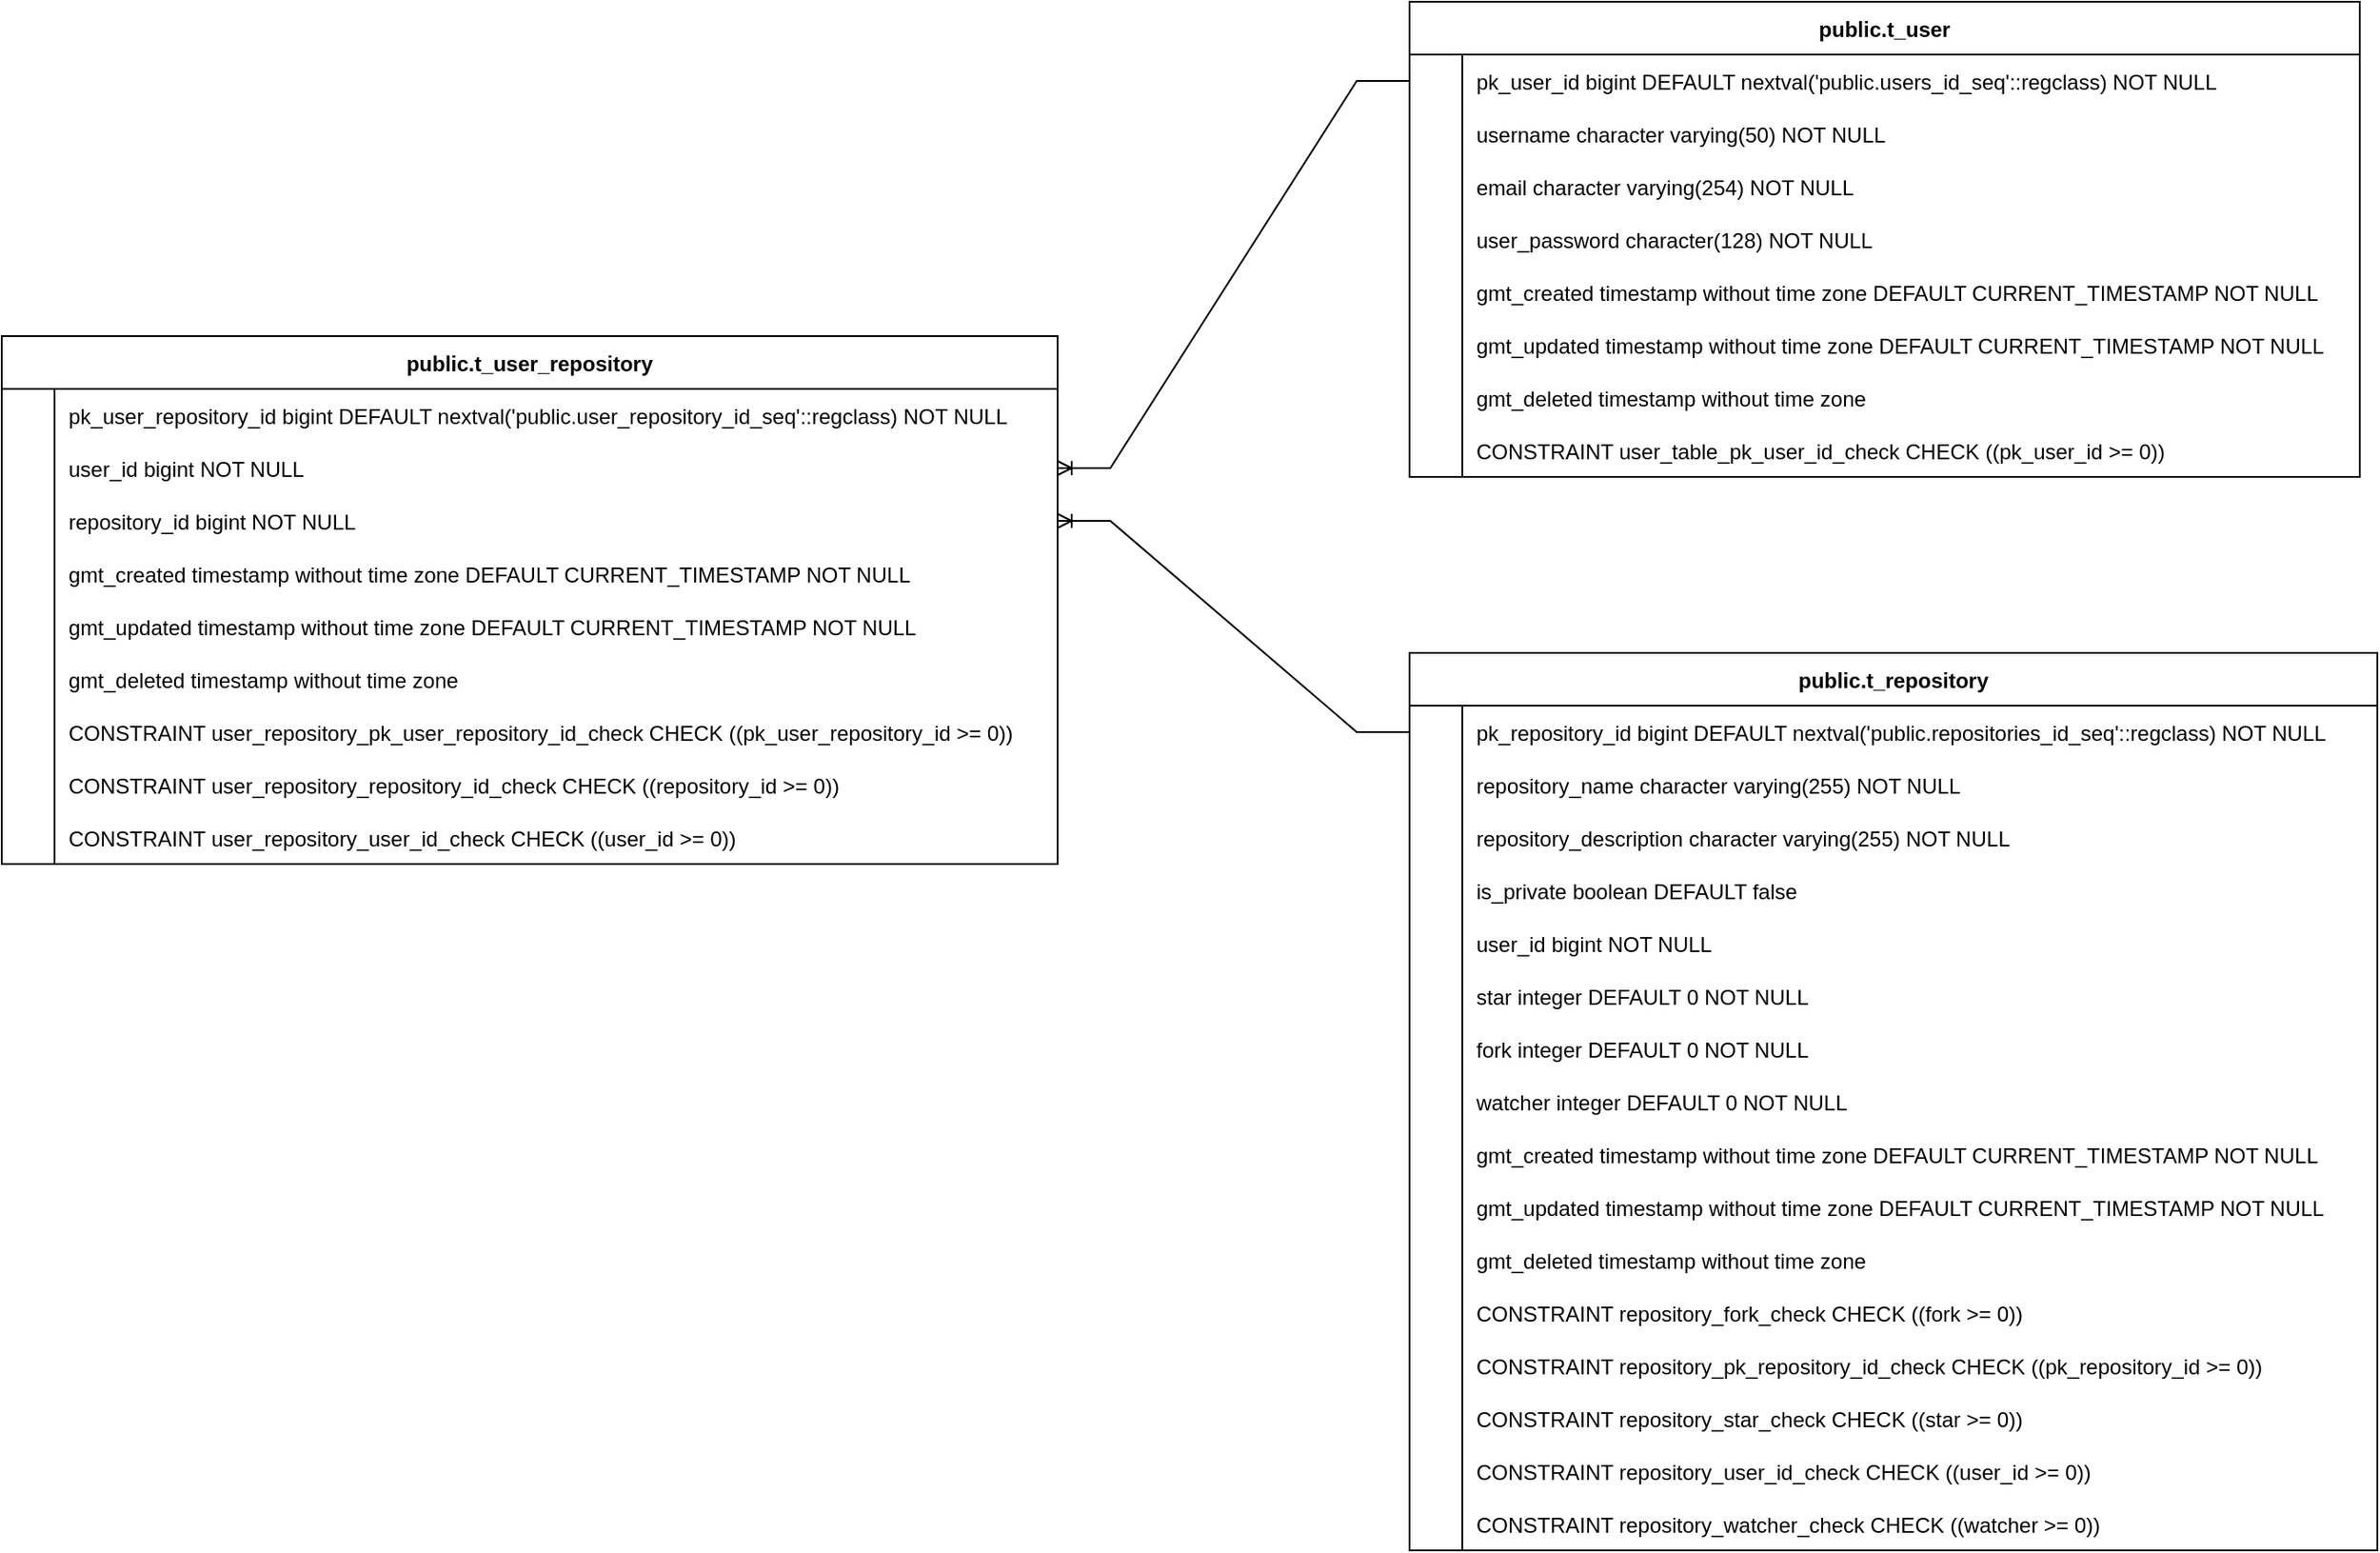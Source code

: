 <mxfile version="24.7.6">
  <diagram id="R2lEEEUBdFMjLlhIrx00" name="Page-1">
    <mxGraphModel dx="3248" dy="942" grid="1" gridSize="10" guides="1" tooltips="1" connect="1" arrows="1" fold="1" page="1" pageScale="1" pageWidth="850" pageHeight="1100" math="0" shadow="0" extFonts="Permanent Marker^https://fonts.googleapis.com/css?family=Permanent+Marker">
      <root>
        <mxCell id="0" />
        <mxCell id="1" parent="0" />
        <mxCell id="0PpF6UTP1K3TljsQhA2--99" value="" style="edgeStyle=entityRelationEdgeStyle;fontSize=12;html=1;endArrow=ERoneToMany;rounded=0;entryX=1;entryY=0.5;entryDx=0;entryDy=0;" parent="1" source="6WugjG2xhQJgWSEuV__S-155" target="6WugjG2xhQJgWSEuV__S-183" edge="1">
          <mxGeometry width="100" height="100" relative="1" as="geometry">
            <mxPoint x="-20" y="70" as="sourcePoint" />
            <mxPoint x="-910" y="205" as="targetPoint" />
            <Array as="points">
              <mxPoint x="-1030" y="915" />
              <mxPoint x="-1330" y="1075" />
              <mxPoint x="-1050" y="915" />
            </Array>
          </mxGeometry>
        </mxCell>
        <mxCell id="0PpF6UTP1K3TljsQhA2--100" value="" style="edgeStyle=entityRelationEdgeStyle;fontSize=12;html=1;endArrow=ERoneToMany;rounded=0;exitX=0;exitY=0.5;exitDx=0;exitDy=0;" parent="1" source="6WugjG2xhQJgWSEuV__S-106" target="6WugjG2xhQJgWSEuV__S-186" edge="1">
          <mxGeometry width="100" height="100" relative="1" as="geometry">
            <mxPoint x="-280" y="755" as="sourcePoint" />
            <mxPoint x="-620" y="490" as="targetPoint" />
            <Array as="points">
              <mxPoint x="-868.48" y="1923.13" />
              <mxPoint x="-1168.48" y="2083.13" />
              <mxPoint x="-888.48" y="1923.13" />
            </Array>
          </mxGeometry>
        </mxCell>
        <mxCell id="6WugjG2xhQJgWSEuV__S-105" value="public.t_repository" style="shape=table;startSize=30;container=1;collapsible=1;childLayout=tableLayout;fixedRows=1;rowLines=0;fontStyle=1;align=center;resizeLast=1;" parent="1" vertex="1">
          <mxGeometry x="-480" y="430" width="550" height="510" as="geometry" />
        </mxCell>
        <mxCell id="6WugjG2xhQJgWSEuV__S-106" value="" style="shape=tableRow;horizontal=0;startSize=0;swimlaneHead=0;swimlaneBody=0;fillColor=none;collapsible=0;dropTarget=0;points=[[0,0.5],[1,0.5]];portConstraint=eastwest;strokeColor=inherit;top=0;left=0;right=0;bottom=0;" parent="6WugjG2xhQJgWSEuV__S-105" vertex="1">
          <mxGeometry y="30" width="550" height="30" as="geometry" />
        </mxCell>
        <mxCell id="6WugjG2xhQJgWSEuV__S-107" value="" style="shape=partialRectangle;overflow=hidden;connectable=0;fillColor=none;strokeColor=inherit;top=0;left=0;bottom=0;right=0;" parent="6WugjG2xhQJgWSEuV__S-106" vertex="1">
          <mxGeometry width="30" height="30" as="geometry">
            <mxRectangle width="30" height="30" as="alternateBounds" />
          </mxGeometry>
        </mxCell>
        <mxCell id="6WugjG2xhQJgWSEuV__S-108" value="pk_repository_id bigint DEFAULT nextval(&#39;public.repositories_id_seq&#39;::regclass) NOT NULL" style="shape=partialRectangle;overflow=hidden;connectable=0;fillColor=none;align=left;strokeColor=inherit;top=0;left=0;bottom=0;right=0;spacingLeft=6;" parent="6WugjG2xhQJgWSEuV__S-106" vertex="1">
          <mxGeometry x="30" width="520" height="30" as="geometry">
            <mxRectangle width="520" height="30" as="alternateBounds" />
          </mxGeometry>
        </mxCell>
        <mxCell id="6WugjG2xhQJgWSEuV__S-109" value="" style="shape=tableRow;horizontal=0;startSize=0;swimlaneHead=0;swimlaneBody=0;fillColor=none;collapsible=0;dropTarget=0;points=[[0,0.5],[1,0.5]];portConstraint=eastwest;strokeColor=inherit;top=0;left=0;right=0;bottom=0;" parent="6WugjG2xhQJgWSEuV__S-105" vertex="1">
          <mxGeometry y="60" width="550" height="30" as="geometry" />
        </mxCell>
        <mxCell id="6WugjG2xhQJgWSEuV__S-110" value="" style="shape=partialRectangle;overflow=hidden;connectable=0;fillColor=none;strokeColor=inherit;top=0;left=0;bottom=0;right=0;" parent="6WugjG2xhQJgWSEuV__S-109" vertex="1">
          <mxGeometry width="30" height="30" as="geometry">
            <mxRectangle width="30" height="30" as="alternateBounds" />
          </mxGeometry>
        </mxCell>
        <mxCell id="6WugjG2xhQJgWSEuV__S-111" value="repository_name character varying(255) NOT NULL" style="shape=partialRectangle;overflow=hidden;connectable=0;fillColor=none;align=left;strokeColor=inherit;top=0;left=0;bottom=0;right=0;spacingLeft=6;" parent="6WugjG2xhQJgWSEuV__S-109" vertex="1">
          <mxGeometry x="30" width="520" height="30" as="geometry">
            <mxRectangle width="520" height="30" as="alternateBounds" />
          </mxGeometry>
        </mxCell>
        <mxCell id="6WugjG2xhQJgWSEuV__S-112" value="" style="shape=tableRow;horizontal=0;startSize=0;swimlaneHead=0;swimlaneBody=0;fillColor=none;collapsible=0;dropTarget=0;points=[[0,0.5],[1,0.5]];portConstraint=eastwest;strokeColor=inherit;top=0;left=0;right=0;bottom=0;" parent="6WugjG2xhQJgWSEuV__S-105" vertex="1">
          <mxGeometry y="90" width="550" height="30" as="geometry" />
        </mxCell>
        <mxCell id="6WugjG2xhQJgWSEuV__S-113" value="" style="shape=partialRectangle;overflow=hidden;connectable=0;fillColor=none;strokeColor=inherit;top=0;left=0;bottom=0;right=0;" parent="6WugjG2xhQJgWSEuV__S-112" vertex="1">
          <mxGeometry width="30" height="30" as="geometry">
            <mxRectangle width="30" height="30" as="alternateBounds" />
          </mxGeometry>
        </mxCell>
        <mxCell id="6WugjG2xhQJgWSEuV__S-114" value="repository_description character varying(255) NOT NULL" style="shape=partialRectangle;overflow=hidden;connectable=0;fillColor=none;align=left;strokeColor=inherit;top=0;left=0;bottom=0;right=0;spacingLeft=6;" parent="6WugjG2xhQJgWSEuV__S-112" vertex="1">
          <mxGeometry x="30" width="520" height="30" as="geometry">
            <mxRectangle width="520" height="30" as="alternateBounds" />
          </mxGeometry>
        </mxCell>
        <mxCell id="6WugjG2xhQJgWSEuV__S-115" value="" style="shape=tableRow;horizontal=0;startSize=0;swimlaneHead=0;swimlaneBody=0;fillColor=none;collapsible=0;dropTarget=0;points=[[0,0.5],[1,0.5]];portConstraint=eastwest;strokeColor=inherit;top=0;left=0;right=0;bottom=0;" parent="6WugjG2xhQJgWSEuV__S-105" vertex="1">
          <mxGeometry y="120" width="550" height="30" as="geometry" />
        </mxCell>
        <mxCell id="6WugjG2xhQJgWSEuV__S-116" value="" style="shape=partialRectangle;overflow=hidden;connectable=0;fillColor=none;strokeColor=inherit;top=0;left=0;bottom=0;right=0;" parent="6WugjG2xhQJgWSEuV__S-115" vertex="1">
          <mxGeometry width="30" height="30" as="geometry">
            <mxRectangle width="30" height="30" as="alternateBounds" />
          </mxGeometry>
        </mxCell>
        <mxCell id="6WugjG2xhQJgWSEuV__S-117" value="is_private boolean DEFAULT false" style="shape=partialRectangle;overflow=hidden;connectable=0;fillColor=none;align=left;strokeColor=inherit;top=0;left=0;bottom=0;right=0;spacingLeft=6;" parent="6WugjG2xhQJgWSEuV__S-115" vertex="1">
          <mxGeometry x="30" width="520" height="30" as="geometry">
            <mxRectangle width="520" height="30" as="alternateBounds" />
          </mxGeometry>
        </mxCell>
        <mxCell id="6WugjG2xhQJgWSEuV__S-118" value="" style="shape=tableRow;horizontal=0;startSize=0;swimlaneHead=0;swimlaneBody=0;fillColor=none;collapsible=0;dropTarget=0;points=[[0,0.5],[1,0.5]];portConstraint=eastwest;strokeColor=inherit;top=0;left=0;right=0;bottom=0;" parent="6WugjG2xhQJgWSEuV__S-105" vertex="1">
          <mxGeometry y="150" width="550" height="30" as="geometry" />
        </mxCell>
        <mxCell id="6WugjG2xhQJgWSEuV__S-119" value="" style="shape=partialRectangle;overflow=hidden;connectable=0;fillColor=none;strokeColor=inherit;top=0;left=0;bottom=0;right=0;" parent="6WugjG2xhQJgWSEuV__S-118" vertex="1">
          <mxGeometry width="30" height="30" as="geometry">
            <mxRectangle width="30" height="30" as="alternateBounds" />
          </mxGeometry>
        </mxCell>
        <mxCell id="6WugjG2xhQJgWSEuV__S-120" value="user_id bigint NOT NULL" style="shape=partialRectangle;overflow=hidden;connectable=0;fillColor=none;align=left;strokeColor=inherit;top=0;left=0;bottom=0;right=0;spacingLeft=6;" parent="6WugjG2xhQJgWSEuV__S-118" vertex="1">
          <mxGeometry x="30" width="520" height="30" as="geometry">
            <mxRectangle width="520" height="30" as="alternateBounds" />
          </mxGeometry>
        </mxCell>
        <mxCell id="6WugjG2xhQJgWSEuV__S-121" value="" style="shape=tableRow;horizontal=0;startSize=0;swimlaneHead=0;swimlaneBody=0;fillColor=none;collapsible=0;dropTarget=0;points=[[0,0.5],[1,0.5]];portConstraint=eastwest;strokeColor=inherit;top=0;left=0;right=0;bottom=0;" parent="6WugjG2xhQJgWSEuV__S-105" vertex="1">
          <mxGeometry y="180" width="550" height="30" as="geometry" />
        </mxCell>
        <mxCell id="6WugjG2xhQJgWSEuV__S-122" value="" style="shape=partialRectangle;overflow=hidden;connectable=0;fillColor=none;strokeColor=inherit;top=0;left=0;bottom=0;right=0;" parent="6WugjG2xhQJgWSEuV__S-121" vertex="1">
          <mxGeometry width="30" height="30" as="geometry">
            <mxRectangle width="30" height="30" as="alternateBounds" />
          </mxGeometry>
        </mxCell>
        <mxCell id="6WugjG2xhQJgWSEuV__S-123" value="star integer DEFAULT 0 NOT NULL" style="shape=partialRectangle;overflow=hidden;connectable=0;fillColor=none;align=left;strokeColor=inherit;top=0;left=0;bottom=0;right=0;spacingLeft=6;" parent="6WugjG2xhQJgWSEuV__S-121" vertex="1">
          <mxGeometry x="30" width="520" height="30" as="geometry">
            <mxRectangle width="520" height="30" as="alternateBounds" />
          </mxGeometry>
        </mxCell>
        <mxCell id="6WugjG2xhQJgWSEuV__S-124" value="" style="shape=tableRow;horizontal=0;startSize=0;swimlaneHead=0;swimlaneBody=0;fillColor=none;collapsible=0;dropTarget=0;points=[[0,0.5],[1,0.5]];portConstraint=eastwest;strokeColor=inherit;top=0;left=0;right=0;bottom=0;" parent="6WugjG2xhQJgWSEuV__S-105" vertex="1">
          <mxGeometry y="210" width="550" height="30" as="geometry" />
        </mxCell>
        <mxCell id="6WugjG2xhQJgWSEuV__S-125" value="" style="shape=partialRectangle;overflow=hidden;connectable=0;fillColor=none;strokeColor=inherit;top=0;left=0;bottom=0;right=0;" parent="6WugjG2xhQJgWSEuV__S-124" vertex="1">
          <mxGeometry width="30" height="30" as="geometry">
            <mxRectangle width="30" height="30" as="alternateBounds" />
          </mxGeometry>
        </mxCell>
        <mxCell id="6WugjG2xhQJgWSEuV__S-126" value="fork integer DEFAULT 0 NOT NULL" style="shape=partialRectangle;overflow=hidden;connectable=0;fillColor=none;align=left;strokeColor=inherit;top=0;left=0;bottom=0;right=0;spacingLeft=6;" parent="6WugjG2xhQJgWSEuV__S-124" vertex="1">
          <mxGeometry x="30" width="520" height="30" as="geometry">
            <mxRectangle width="520" height="30" as="alternateBounds" />
          </mxGeometry>
        </mxCell>
        <mxCell id="6WugjG2xhQJgWSEuV__S-127" value="" style="shape=tableRow;horizontal=0;startSize=0;swimlaneHead=0;swimlaneBody=0;fillColor=none;collapsible=0;dropTarget=0;points=[[0,0.5],[1,0.5]];portConstraint=eastwest;strokeColor=inherit;top=0;left=0;right=0;bottom=0;" parent="6WugjG2xhQJgWSEuV__S-105" vertex="1">
          <mxGeometry y="240" width="550" height="30" as="geometry" />
        </mxCell>
        <mxCell id="6WugjG2xhQJgWSEuV__S-128" value="" style="shape=partialRectangle;overflow=hidden;connectable=0;fillColor=none;strokeColor=inherit;top=0;left=0;bottom=0;right=0;" parent="6WugjG2xhQJgWSEuV__S-127" vertex="1">
          <mxGeometry width="30" height="30" as="geometry">
            <mxRectangle width="30" height="30" as="alternateBounds" />
          </mxGeometry>
        </mxCell>
        <mxCell id="6WugjG2xhQJgWSEuV__S-129" value="watcher integer DEFAULT 0 NOT NULL" style="shape=partialRectangle;overflow=hidden;connectable=0;fillColor=none;align=left;strokeColor=inherit;top=0;left=0;bottom=0;right=0;spacingLeft=6;" parent="6WugjG2xhQJgWSEuV__S-127" vertex="1">
          <mxGeometry x="30" width="520" height="30" as="geometry">
            <mxRectangle width="520" height="30" as="alternateBounds" />
          </mxGeometry>
        </mxCell>
        <mxCell id="6WugjG2xhQJgWSEuV__S-130" value="" style="shape=tableRow;horizontal=0;startSize=0;swimlaneHead=0;swimlaneBody=0;fillColor=none;collapsible=0;dropTarget=0;points=[[0,0.5],[1,0.5]];portConstraint=eastwest;strokeColor=inherit;top=0;left=0;right=0;bottom=0;" parent="6WugjG2xhQJgWSEuV__S-105" vertex="1">
          <mxGeometry y="270" width="550" height="30" as="geometry" />
        </mxCell>
        <mxCell id="6WugjG2xhQJgWSEuV__S-131" value="" style="shape=partialRectangle;overflow=hidden;connectable=0;fillColor=none;strokeColor=inherit;top=0;left=0;bottom=0;right=0;" parent="6WugjG2xhQJgWSEuV__S-130" vertex="1">
          <mxGeometry width="30" height="30" as="geometry">
            <mxRectangle width="30" height="30" as="alternateBounds" />
          </mxGeometry>
        </mxCell>
        <mxCell id="6WugjG2xhQJgWSEuV__S-132" value="gmt_created timestamp without time zone DEFAULT CURRENT_TIMESTAMP NOT NULL" style="shape=partialRectangle;overflow=hidden;connectable=0;fillColor=none;align=left;strokeColor=inherit;top=0;left=0;bottom=0;right=0;spacingLeft=6;" parent="6WugjG2xhQJgWSEuV__S-130" vertex="1">
          <mxGeometry x="30" width="520" height="30" as="geometry">
            <mxRectangle width="520" height="30" as="alternateBounds" />
          </mxGeometry>
        </mxCell>
        <mxCell id="6WugjG2xhQJgWSEuV__S-133" value="" style="shape=tableRow;horizontal=0;startSize=0;swimlaneHead=0;swimlaneBody=0;fillColor=none;collapsible=0;dropTarget=0;points=[[0,0.5],[1,0.5]];portConstraint=eastwest;strokeColor=inherit;top=0;left=0;right=0;bottom=0;" parent="6WugjG2xhQJgWSEuV__S-105" vertex="1">
          <mxGeometry y="300" width="550" height="30" as="geometry" />
        </mxCell>
        <mxCell id="6WugjG2xhQJgWSEuV__S-134" value="" style="shape=partialRectangle;overflow=hidden;connectable=0;fillColor=none;strokeColor=inherit;top=0;left=0;bottom=0;right=0;" parent="6WugjG2xhQJgWSEuV__S-133" vertex="1">
          <mxGeometry width="30" height="30" as="geometry">
            <mxRectangle width="30" height="30" as="alternateBounds" />
          </mxGeometry>
        </mxCell>
        <mxCell id="6WugjG2xhQJgWSEuV__S-135" value="gmt_updated timestamp without time zone DEFAULT CURRENT_TIMESTAMP NOT NULL" style="shape=partialRectangle;overflow=hidden;connectable=0;fillColor=none;align=left;strokeColor=inherit;top=0;left=0;bottom=0;right=0;spacingLeft=6;" parent="6WugjG2xhQJgWSEuV__S-133" vertex="1">
          <mxGeometry x="30" width="520" height="30" as="geometry">
            <mxRectangle width="520" height="30" as="alternateBounds" />
          </mxGeometry>
        </mxCell>
        <mxCell id="6WugjG2xhQJgWSEuV__S-136" value="" style="shape=tableRow;horizontal=0;startSize=0;swimlaneHead=0;swimlaneBody=0;fillColor=none;collapsible=0;dropTarget=0;points=[[0,0.5],[1,0.5]];portConstraint=eastwest;strokeColor=inherit;top=0;left=0;right=0;bottom=0;" parent="6WugjG2xhQJgWSEuV__S-105" vertex="1">
          <mxGeometry y="330" width="550" height="30" as="geometry" />
        </mxCell>
        <mxCell id="6WugjG2xhQJgWSEuV__S-137" value="" style="shape=partialRectangle;overflow=hidden;connectable=0;fillColor=none;strokeColor=inherit;top=0;left=0;bottom=0;right=0;" parent="6WugjG2xhQJgWSEuV__S-136" vertex="1">
          <mxGeometry width="30" height="30" as="geometry">
            <mxRectangle width="30" height="30" as="alternateBounds" />
          </mxGeometry>
        </mxCell>
        <mxCell id="6WugjG2xhQJgWSEuV__S-138" value="gmt_deleted timestamp without time zone" style="shape=partialRectangle;overflow=hidden;connectable=0;fillColor=none;align=left;strokeColor=inherit;top=0;left=0;bottom=0;right=0;spacingLeft=6;" parent="6WugjG2xhQJgWSEuV__S-136" vertex="1">
          <mxGeometry x="30" width="520" height="30" as="geometry">
            <mxRectangle width="520" height="30" as="alternateBounds" />
          </mxGeometry>
        </mxCell>
        <mxCell id="6WugjG2xhQJgWSEuV__S-139" value="" style="shape=tableRow;horizontal=0;startSize=0;swimlaneHead=0;swimlaneBody=0;fillColor=none;collapsible=0;dropTarget=0;points=[[0,0.5],[1,0.5]];portConstraint=eastwest;strokeColor=inherit;top=0;left=0;right=0;bottom=0;" parent="6WugjG2xhQJgWSEuV__S-105" vertex="1">
          <mxGeometry y="360" width="550" height="30" as="geometry" />
        </mxCell>
        <mxCell id="6WugjG2xhQJgWSEuV__S-140" value="" style="shape=partialRectangle;overflow=hidden;connectable=0;fillColor=none;strokeColor=inherit;top=0;left=0;bottom=0;right=0;" parent="6WugjG2xhQJgWSEuV__S-139" vertex="1">
          <mxGeometry width="30" height="30" as="geometry">
            <mxRectangle width="30" height="30" as="alternateBounds" />
          </mxGeometry>
        </mxCell>
        <mxCell id="6WugjG2xhQJgWSEuV__S-141" value="CONSTRAINT repository_fork_check CHECK ((fork &gt;= 0))" style="shape=partialRectangle;overflow=hidden;connectable=0;fillColor=none;align=left;strokeColor=inherit;top=0;left=0;bottom=0;right=0;spacingLeft=6;" parent="6WugjG2xhQJgWSEuV__S-139" vertex="1">
          <mxGeometry x="30" width="520" height="30" as="geometry">
            <mxRectangle width="520" height="30" as="alternateBounds" />
          </mxGeometry>
        </mxCell>
        <mxCell id="6WugjG2xhQJgWSEuV__S-142" value="" style="shape=tableRow;horizontal=0;startSize=0;swimlaneHead=0;swimlaneBody=0;fillColor=none;collapsible=0;dropTarget=0;points=[[0,0.5],[1,0.5]];portConstraint=eastwest;strokeColor=inherit;top=0;left=0;right=0;bottom=0;" parent="6WugjG2xhQJgWSEuV__S-105" vertex="1">
          <mxGeometry y="390" width="550" height="30" as="geometry" />
        </mxCell>
        <mxCell id="6WugjG2xhQJgWSEuV__S-143" value="" style="shape=partialRectangle;overflow=hidden;connectable=0;fillColor=none;strokeColor=inherit;top=0;left=0;bottom=0;right=0;" parent="6WugjG2xhQJgWSEuV__S-142" vertex="1">
          <mxGeometry width="30" height="30" as="geometry">
            <mxRectangle width="30" height="30" as="alternateBounds" />
          </mxGeometry>
        </mxCell>
        <mxCell id="6WugjG2xhQJgWSEuV__S-144" value="CONSTRAINT repository_pk_repository_id_check CHECK ((pk_repository_id &gt;= 0))" style="shape=partialRectangle;overflow=hidden;connectable=0;fillColor=none;align=left;strokeColor=inherit;top=0;left=0;bottom=0;right=0;spacingLeft=6;" parent="6WugjG2xhQJgWSEuV__S-142" vertex="1">
          <mxGeometry x="30" width="520" height="30" as="geometry">
            <mxRectangle width="520" height="30" as="alternateBounds" />
          </mxGeometry>
        </mxCell>
        <mxCell id="6WugjG2xhQJgWSEuV__S-145" value="" style="shape=tableRow;horizontal=0;startSize=0;swimlaneHead=0;swimlaneBody=0;fillColor=none;collapsible=0;dropTarget=0;points=[[0,0.5],[1,0.5]];portConstraint=eastwest;strokeColor=inherit;top=0;left=0;right=0;bottom=0;" parent="6WugjG2xhQJgWSEuV__S-105" vertex="1">
          <mxGeometry y="420" width="550" height="30" as="geometry" />
        </mxCell>
        <mxCell id="6WugjG2xhQJgWSEuV__S-146" value="" style="shape=partialRectangle;overflow=hidden;connectable=0;fillColor=none;strokeColor=inherit;top=0;left=0;bottom=0;right=0;" parent="6WugjG2xhQJgWSEuV__S-145" vertex="1">
          <mxGeometry width="30" height="30" as="geometry">
            <mxRectangle width="30" height="30" as="alternateBounds" />
          </mxGeometry>
        </mxCell>
        <mxCell id="6WugjG2xhQJgWSEuV__S-147" value="CONSTRAINT repository_star_check CHECK ((star &gt;= 0))" style="shape=partialRectangle;overflow=hidden;connectable=0;fillColor=none;align=left;strokeColor=inherit;top=0;left=0;bottom=0;right=0;spacingLeft=6;" parent="6WugjG2xhQJgWSEuV__S-145" vertex="1">
          <mxGeometry x="30" width="520" height="30" as="geometry">
            <mxRectangle width="520" height="30" as="alternateBounds" />
          </mxGeometry>
        </mxCell>
        <mxCell id="6WugjG2xhQJgWSEuV__S-148" value="" style="shape=tableRow;horizontal=0;startSize=0;swimlaneHead=0;swimlaneBody=0;fillColor=none;collapsible=0;dropTarget=0;points=[[0,0.5],[1,0.5]];portConstraint=eastwest;strokeColor=inherit;top=0;left=0;right=0;bottom=0;" parent="6WugjG2xhQJgWSEuV__S-105" vertex="1">
          <mxGeometry y="450" width="550" height="30" as="geometry" />
        </mxCell>
        <mxCell id="6WugjG2xhQJgWSEuV__S-149" value="" style="shape=partialRectangle;overflow=hidden;connectable=0;fillColor=none;strokeColor=inherit;top=0;left=0;bottom=0;right=0;" parent="6WugjG2xhQJgWSEuV__S-148" vertex="1">
          <mxGeometry width="30" height="30" as="geometry">
            <mxRectangle width="30" height="30" as="alternateBounds" />
          </mxGeometry>
        </mxCell>
        <mxCell id="6WugjG2xhQJgWSEuV__S-150" value="CONSTRAINT repository_user_id_check CHECK ((user_id &gt;= 0))" style="shape=partialRectangle;overflow=hidden;connectable=0;fillColor=none;align=left;strokeColor=inherit;top=0;left=0;bottom=0;right=0;spacingLeft=6;" parent="6WugjG2xhQJgWSEuV__S-148" vertex="1">
          <mxGeometry x="30" width="520" height="30" as="geometry">
            <mxRectangle width="520" height="30" as="alternateBounds" />
          </mxGeometry>
        </mxCell>
        <mxCell id="6WugjG2xhQJgWSEuV__S-151" value="" style="shape=tableRow;horizontal=0;startSize=0;swimlaneHead=0;swimlaneBody=0;fillColor=none;collapsible=0;dropTarget=0;points=[[0,0.5],[1,0.5]];portConstraint=eastwest;strokeColor=inherit;top=0;left=0;right=0;bottom=0;" parent="6WugjG2xhQJgWSEuV__S-105" vertex="1">
          <mxGeometry y="480" width="550" height="30" as="geometry" />
        </mxCell>
        <mxCell id="6WugjG2xhQJgWSEuV__S-152" value="" style="shape=partialRectangle;overflow=hidden;connectable=0;fillColor=none;strokeColor=inherit;top=0;left=0;bottom=0;right=0;" parent="6WugjG2xhQJgWSEuV__S-151" vertex="1">
          <mxGeometry width="30" height="30" as="geometry">
            <mxRectangle width="30" height="30" as="alternateBounds" />
          </mxGeometry>
        </mxCell>
        <mxCell id="6WugjG2xhQJgWSEuV__S-153" value="CONSTRAINT repository_watcher_check CHECK ((watcher &gt;= 0))" style="shape=partialRectangle;overflow=hidden;connectable=0;fillColor=none;align=left;strokeColor=inherit;top=0;left=0;bottom=0;right=0;spacingLeft=6;" parent="6WugjG2xhQJgWSEuV__S-151" vertex="1">
          <mxGeometry x="30" width="520" height="30" as="geometry">
            <mxRectangle width="520" height="30" as="alternateBounds" />
          </mxGeometry>
        </mxCell>
        <mxCell id="6WugjG2xhQJgWSEuV__S-154" value="public.t_user" style="shape=table;startSize=30;container=1;collapsible=1;childLayout=tableLayout;fixedRows=1;rowLines=0;fontStyle=1;align=center;resizeLast=1;" parent="1" vertex="1">
          <mxGeometry x="-480" y="60" width="540" height="270" as="geometry" />
        </mxCell>
        <mxCell id="6WugjG2xhQJgWSEuV__S-155" value="" style="shape=tableRow;horizontal=0;startSize=0;swimlaneHead=0;swimlaneBody=0;fillColor=none;collapsible=0;dropTarget=0;points=[[0,0.5],[1,0.5]];portConstraint=eastwest;strokeColor=inherit;top=0;left=0;right=0;bottom=0;" parent="6WugjG2xhQJgWSEuV__S-154" vertex="1">
          <mxGeometry y="30" width="540" height="30" as="geometry" />
        </mxCell>
        <mxCell id="6WugjG2xhQJgWSEuV__S-156" value="" style="shape=partialRectangle;overflow=hidden;connectable=0;fillColor=none;strokeColor=inherit;top=0;left=0;bottom=0;right=0;" parent="6WugjG2xhQJgWSEuV__S-155" vertex="1">
          <mxGeometry width="30" height="30" as="geometry">
            <mxRectangle width="30" height="30" as="alternateBounds" />
          </mxGeometry>
        </mxCell>
        <mxCell id="6WugjG2xhQJgWSEuV__S-157" value="pk_user_id bigint DEFAULT nextval(&#39;public.users_id_seq&#39;::regclass) NOT NULL" style="shape=partialRectangle;overflow=hidden;connectable=0;fillColor=none;align=left;strokeColor=inherit;top=0;left=0;bottom=0;right=0;spacingLeft=6;" parent="6WugjG2xhQJgWSEuV__S-155" vertex="1">
          <mxGeometry x="30" width="510" height="30" as="geometry">
            <mxRectangle width="510" height="30" as="alternateBounds" />
          </mxGeometry>
        </mxCell>
        <mxCell id="6WugjG2xhQJgWSEuV__S-158" value="" style="shape=tableRow;horizontal=0;startSize=0;swimlaneHead=0;swimlaneBody=0;fillColor=none;collapsible=0;dropTarget=0;points=[[0,0.5],[1,0.5]];portConstraint=eastwest;strokeColor=inherit;top=0;left=0;right=0;bottom=0;" parent="6WugjG2xhQJgWSEuV__S-154" vertex="1">
          <mxGeometry y="60" width="540" height="30" as="geometry" />
        </mxCell>
        <mxCell id="6WugjG2xhQJgWSEuV__S-159" value="" style="shape=partialRectangle;overflow=hidden;connectable=0;fillColor=none;strokeColor=inherit;top=0;left=0;bottom=0;right=0;" parent="6WugjG2xhQJgWSEuV__S-158" vertex="1">
          <mxGeometry width="30" height="30" as="geometry">
            <mxRectangle width="30" height="30" as="alternateBounds" />
          </mxGeometry>
        </mxCell>
        <mxCell id="6WugjG2xhQJgWSEuV__S-160" value="username character varying(50) NOT NULL" style="shape=partialRectangle;overflow=hidden;connectable=0;fillColor=none;align=left;strokeColor=inherit;top=0;left=0;bottom=0;right=0;spacingLeft=6;" parent="6WugjG2xhQJgWSEuV__S-158" vertex="1">
          <mxGeometry x="30" width="510" height="30" as="geometry">
            <mxRectangle width="510" height="30" as="alternateBounds" />
          </mxGeometry>
        </mxCell>
        <mxCell id="6WugjG2xhQJgWSEuV__S-161" value="" style="shape=tableRow;horizontal=0;startSize=0;swimlaneHead=0;swimlaneBody=0;fillColor=none;collapsible=0;dropTarget=0;points=[[0,0.5],[1,0.5]];portConstraint=eastwest;strokeColor=inherit;top=0;left=0;right=0;bottom=0;" parent="6WugjG2xhQJgWSEuV__S-154" vertex="1">
          <mxGeometry y="90" width="540" height="30" as="geometry" />
        </mxCell>
        <mxCell id="6WugjG2xhQJgWSEuV__S-162" value="" style="shape=partialRectangle;overflow=hidden;connectable=0;fillColor=none;strokeColor=inherit;top=0;left=0;bottom=0;right=0;" parent="6WugjG2xhQJgWSEuV__S-161" vertex="1">
          <mxGeometry width="30" height="30" as="geometry">
            <mxRectangle width="30" height="30" as="alternateBounds" />
          </mxGeometry>
        </mxCell>
        <mxCell id="6WugjG2xhQJgWSEuV__S-163" value="email character varying(254) NOT NULL" style="shape=partialRectangle;overflow=hidden;connectable=0;fillColor=none;align=left;strokeColor=inherit;top=0;left=0;bottom=0;right=0;spacingLeft=6;" parent="6WugjG2xhQJgWSEuV__S-161" vertex="1">
          <mxGeometry x="30" width="510" height="30" as="geometry">
            <mxRectangle width="510" height="30" as="alternateBounds" />
          </mxGeometry>
        </mxCell>
        <mxCell id="6WugjG2xhQJgWSEuV__S-164" value="" style="shape=tableRow;horizontal=0;startSize=0;swimlaneHead=0;swimlaneBody=0;fillColor=none;collapsible=0;dropTarget=0;points=[[0,0.5],[1,0.5]];portConstraint=eastwest;strokeColor=inherit;top=0;left=0;right=0;bottom=0;" parent="6WugjG2xhQJgWSEuV__S-154" vertex="1">
          <mxGeometry y="120" width="540" height="30" as="geometry" />
        </mxCell>
        <mxCell id="6WugjG2xhQJgWSEuV__S-165" value="" style="shape=partialRectangle;overflow=hidden;connectable=0;fillColor=none;strokeColor=inherit;top=0;left=0;bottom=0;right=0;" parent="6WugjG2xhQJgWSEuV__S-164" vertex="1">
          <mxGeometry width="30" height="30" as="geometry">
            <mxRectangle width="30" height="30" as="alternateBounds" />
          </mxGeometry>
        </mxCell>
        <mxCell id="6WugjG2xhQJgWSEuV__S-166" value="user_password character(128) NOT NULL" style="shape=partialRectangle;overflow=hidden;connectable=0;fillColor=none;align=left;strokeColor=inherit;top=0;left=0;bottom=0;right=0;spacingLeft=6;" parent="6WugjG2xhQJgWSEuV__S-164" vertex="1">
          <mxGeometry x="30" width="510" height="30" as="geometry">
            <mxRectangle width="510" height="30" as="alternateBounds" />
          </mxGeometry>
        </mxCell>
        <mxCell id="6WugjG2xhQJgWSEuV__S-167" value="" style="shape=tableRow;horizontal=0;startSize=0;swimlaneHead=0;swimlaneBody=0;fillColor=none;collapsible=0;dropTarget=0;points=[[0,0.5],[1,0.5]];portConstraint=eastwest;strokeColor=inherit;top=0;left=0;right=0;bottom=0;" parent="6WugjG2xhQJgWSEuV__S-154" vertex="1">
          <mxGeometry y="150" width="540" height="30" as="geometry" />
        </mxCell>
        <mxCell id="6WugjG2xhQJgWSEuV__S-168" value="" style="shape=partialRectangle;overflow=hidden;connectable=0;fillColor=none;strokeColor=inherit;top=0;left=0;bottom=0;right=0;" parent="6WugjG2xhQJgWSEuV__S-167" vertex="1">
          <mxGeometry width="30" height="30" as="geometry">
            <mxRectangle width="30" height="30" as="alternateBounds" />
          </mxGeometry>
        </mxCell>
        <mxCell id="6WugjG2xhQJgWSEuV__S-169" value="gmt_created timestamp without time zone DEFAULT CURRENT_TIMESTAMP NOT NULL" style="shape=partialRectangle;overflow=hidden;connectable=0;fillColor=none;align=left;strokeColor=inherit;top=0;left=0;bottom=0;right=0;spacingLeft=6;" parent="6WugjG2xhQJgWSEuV__S-167" vertex="1">
          <mxGeometry x="30" width="510" height="30" as="geometry">
            <mxRectangle width="510" height="30" as="alternateBounds" />
          </mxGeometry>
        </mxCell>
        <mxCell id="6WugjG2xhQJgWSEuV__S-170" value="" style="shape=tableRow;horizontal=0;startSize=0;swimlaneHead=0;swimlaneBody=0;fillColor=none;collapsible=0;dropTarget=0;points=[[0,0.5],[1,0.5]];portConstraint=eastwest;strokeColor=inherit;top=0;left=0;right=0;bottom=0;" parent="6WugjG2xhQJgWSEuV__S-154" vertex="1">
          <mxGeometry y="180" width="540" height="30" as="geometry" />
        </mxCell>
        <mxCell id="6WugjG2xhQJgWSEuV__S-171" value="" style="shape=partialRectangle;overflow=hidden;connectable=0;fillColor=none;strokeColor=inherit;top=0;left=0;bottom=0;right=0;" parent="6WugjG2xhQJgWSEuV__S-170" vertex="1">
          <mxGeometry width="30" height="30" as="geometry">
            <mxRectangle width="30" height="30" as="alternateBounds" />
          </mxGeometry>
        </mxCell>
        <mxCell id="6WugjG2xhQJgWSEuV__S-172" value="gmt_updated timestamp without time zone DEFAULT CURRENT_TIMESTAMP NOT NULL" style="shape=partialRectangle;overflow=hidden;connectable=0;fillColor=none;align=left;strokeColor=inherit;top=0;left=0;bottom=0;right=0;spacingLeft=6;" parent="6WugjG2xhQJgWSEuV__S-170" vertex="1">
          <mxGeometry x="30" width="510" height="30" as="geometry">
            <mxRectangle width="510" height="30" as="alternateBounds" />
          </mxGeometry>
        </mxCell>
        <mxCell id="6WugjG2xhQJgWSEuV__S-173" value="" style="shape=tableRow;horizontal=0;startSize=0;swimlaneHead=0;swimlaneBody=0;fillColor=none;collapsible=0;dropTarget=0;points=[[0,0.5],[1,0.5]];portConstraint=eastwest;strokeColor=inherit;top=0;left=0;right=0;bottom=0;" parent="6WugjG2xhQJgWSEuV__S-154" vertex="1">
          <mxGeometry y="210" width="540" height="30" as="geometry" />
        </mxCell>
        <mxCell id="6WugjG2xhQJgWSEuV__S-174" value="" style="shape=partialRectangle;overflow=hidden;connectable=0;fillColor=none;strokeColor=inherit;top=0;left=0;bottom=0;right=0;" parent="6WugjG2xhQJgWSEuV__S-173" vertex="1">
          <mxGeometry width="30" height="30" as="geometry">
            <mxRectangle width="30" height="30" as="alternateBounds" />
          </mxGeometry>
        </mxCell>
        <mxCell id="6WugjG2xhQJgWSEuV__S-175" value="gmt_deleted timestamp without time zone" style="shape=partialRectangle;overflow=hidden;connectable=0;fillColor=none;align=left;strokeColor=inherit;top=0;left=0;bottom=0;right=0;spacingLeft=6;" parent="6WugjG2xhQJgWSEuV__S-173" vertex="1">
          <mxGeometry x="30" width="510" height="30" as="geometry">
            <mxRectangle width="510" height="30" as="alternateBounds" />
          </mxGeometry>
        </mxCell>
        <mxCell id="6WugjG2xhQJgWSEuV__S-176" value="" style="shape=tableRow;horizontal=0;startSize=0;swimlaneHead=0;swimlaneBody=0;fillColor=none;collapsible=0;dropTarget=0;points=[[0,0.5],[1,0.5]];portConstraint=eastwest;strokeColor=inherit;top=0;left=0;right=0;bottom=0;" parent="6WugjG2xhQJgWSEuV__S-154" vertex="1">
          <mxGeometry y="240" width="540" height="30" as="geometry" />
        </mxCell>
        <mxCell id="6WugjG2xhQJgWSEuV__S-177" value="" style="shape=partialRectangle;overflow=hidden;connectable=0;fillColor=none;strokeColor=inherit;top=0;left=0;bottom=0;right=0;" parent="6WugjG2xhQJgWSEuV__S-176" vertex="1">
          <mxGeometry width="30" height="30" as="geometry">
            <mxRectangle width="30" height="30" as="alternateBounds" />
          </mxGeometry>
        </mxCell>
        <mxCell id="6WugjG2xhQJgWSEuV__S-178" value="CONSTRAINT user_table_pk_user_id_check CHECK ((pk_user_id &gt;= 0))" style="shape=partialRectangle;overflow=hidden;connectable=0;fillColor=none;align=left;strokeColor=inherit;top=0;left=0;bottom=0;right=0;spacingLeft=6;" parent="6WugjG2xhQJgWSEuV__S-176" vertex="1">
          <mxGeometry x="30" width="510" height="30" as="geometry">
            <mxRectangle width="510" height="30" as="alternateBounds" />
          </mxGeometry>
        </mxCell>
        <mxCell id="6WugjG2xhQJgWSEuV__S-179" value="public.t_user_repository" style="shape=table;startSize=30;container=1;collapsible=1;childLayout=tableLayout;fixedRows=1;rowLines=0;fontStyle=1;align=center;resizeLast=1;" parent="1" vertex="1">
          <mxGeometry x="-1280" y="250" width="600" height="300" as="geometry" />
        </mxCell>
        <mxCell id="6WugjG2xhQJgWSEuV__S-180" value="" style="shape=tableRow;horizontal=0;startSize=0;swimlaneHead=0;swimlaneBody=0;fillColor=none;collapsible=0;dropTarget=0;points=[[0,0.5],[1,0.5]];portConstraint=eastwest;strokeColor=inherit;top=0;left=0;right=0;bottom=0;" parent="6WugjG2xhQJgWSEuV__S-179" vertex="1">
          <mxGeometry y="30" width="600" height="30" as="geometry" />
        </mxCell>
        <mxCell id="6WugjG2xhQJgWSEuV__S-181" value="" style="shape=partialRectangle;overflow=hidden;connectable=0;fillColor=none;strokeColor=inherit;top=0;left=0;bottom=0;right=0;" parent="6WugjG2xhQJgWSEuV__S-180" vertex="1">
          <mxGeometry width="30" height="30" as="geometry">
            <mxRectangle width="30" height="30" as="alternateBounds" />
          </mxGeometry>
        </mxCell>
        <mxCell id="6WugjG2xhQJgWSEuV__S-182" value="pk_user_repository_id bigint DEFAULT nextval(&#39;public.user_repository_id_seq&#39;::regclass) NOT NULL" style="shape=partialRectangle;overflow=hidden;connectable=0;fillColor=none;align=left;strokeColor=inherit;top=0;left=0;bottom=0;right=0;spacingLeft=6;" parent="6WugjG2xhQJgWSEuV__S-180" vertex="1">
          <mxGeometry x="30" width="570" height="30" as="geometry">
            <mxRectangle width="570" height="30" as="alternateBounds" />
          </mxGeometry>
        </mxCell>
        <mxCell id="6WugjG2xhQJgWSEuV__S-183" value="" style="shape=tableRow;horizontal=0;startSize=0;swimlaneHead=0;swimlaneBody=0;fillColor=none;collapsible=0;dropTarget=0;points=[[0,0.5],[1,0.5]];portConstraint=eastwest;strokeColor=inherit;top=0;left=0;right=0;bottom=0;" parent="6WugjG2xhQJgWSEuV__S-179" vertex="1">
          <mxGeometry y="60" width="600" height="30" as="geometry" />
        </mxCell>
        <mxCell id="6WugjG2xhQJgWSEuV__S-184" value="" style="shape=partialRectangle;overflow=hidden;connectable=0;fillColor=none;strokeColor=inherit;top=0;left=0;bottom=0;right=0;" parent="6WugjG2xhQJgWSEuV__S-183" vertex="1">
          <mxGeometry width="30" height="30" as="geometry">
            <mxRectangle width="30" height="30" as="alternateBounds" />
          </mxGeometry>
        </mxCell>
        <mxCell id="6WugjG2xhQJgWSEuV__S-185" value="user_id bigint NOT NULL" style="shape=partialRectangle;overflow=hidden;connectable=0;fillColor=none;align=left;strokeColor=inherit;top=0;left=0;bottom=0;right=0;spacingLeft=6;" parent="6WugjG2xhQJgWSEuV__S-183" vertex="1">
          <mxGeometry x="30" width="570" height="30" as="geometry">
            <mxRectangle width="570" height="30" as="alternateBounds" />
          </mxGeometry>
        </mxCell>
        <mxCell id="6WugjG2xhQJgWSEuV__S-186" value="" style="shape=tableRow;horizontal=0;startSize=0;swimlaneHead=0;swimlaneBody=0;fillColor=none;collapsible=0;dropTarget=0;points=[[0,0.5],[1,0.5]];portConstraint=eastwest;strokeColor=inherit;top=0;left=0;right=0;bottom=0;" parent="6WugjG2xhQJgWSEuV__S-179" vertex="1">
          <mxGeometry y="90" width="600" height="30" as="geometry" />
        </mxCell>
        <mxCell id="6WugjG2xhQJgWSEuV__S-187" value="" style="shape=partialRectangle;overflow=hidden;connectable=0;fillColor=none;strokeColor=inherit;top=0;left=0;bottom=0;right=0;" parent="6WugjG2xhQJgWSEuV__S-186" vertex="1">
          <mxGeometry width="30" height="30" as="geometry">
            <mxRectangle width="30" height="30" as="alternateBounds" />
          </mxGeometry>
        </mxCell>
        <mxCell id="6WugjG2xhQJgWSEuV__S-188" value="repository_id bigint NOT NULL" style="shape=partialRectangle;overflow=hidden;connectable=0;fillColor=none;align=left;strokeColor=inherit;top=0;left=0;bottom=0;right=0;spacingLeft=6;" parent="6WugjG2xhQJgWSEuV__S-186" vertex="1">
          <mxGeometry x="30" width="570" height="30" as="geometry">
            <mxRectangle width="570" height="30" as="alternateBounds" />
          </mxGeometry>
        </mxCell>
        <mxCell id="6WugjG2xhQJgWSEuV__S-189" value="" style="shape=tableRow;horizontal=0;startSize=0;swimlaneHead=0;swimlaneBody=0;fillColor=none;collapsible=0;dropTarget=0;points=[[0,0.5],[1,0.5]];portConstraint=eastwest;strokeColor=inherit;top=0;left=0;right=0;bottom=0;" parent="6WugjG2xhQJgWSEuV__S-179" vertex="1">
          <mxGeometry y="120" width="600" height="30" as="geometry" />
        </mxCell>
        <mxCell id="6WugjG2xhQJgWSEuV__S-190" value="" style="shape=partialRectangle;overflow=hidden;connectable=0;fillColor=none;strokeColor=inherit;top=0;left=0;bottom=0;right=0;" parent="6WugjG2xhQJgWSEuV__S-189" vertex="1">
          <mxGeometry width="30" height="30" as="geometry">
            <mxRectangle width="30" height="30" as="alternateBounds" />
          </mxGeometry>
        </mxCell>
        <mxCell id="6WugjG2xhQJgWSEuV__S-191" value="gmt_created timestamp without time zone DEFAULT CURRENT_TIMESTAMP NOT NULL" style="shape=partialRectangle;overflow=hidden;connectable=0;fillColor=none;align=left;strokeColor=inherit;top=0;left=0;bottom=0;right=0;spacingLeft=6;" parent="6WugjG2xhQJgWSEuV__S-189" vertex="1">
          <mxGeometry x="30" width="570" height="30" as="geometry">
            <mxRectangle width="570" height="30" as="alternateBounds" />
          </mxGeometry>
        </mxCell>
        <mxCell id="6WugjG2xhQJgWSEuV__S-192" value="" style="shape=tableRow;horizontal=0;startSize=0;swimlaneHead=0;swimlaneBody=0;fillColor=none;collapsible=0;dropTarget=0;points=[[0,0.5],[1,0.5]];portConstraint=eastwest;strokeColor=inherit;top=0;left=0;right=0;bottom=0;" parent="6WugjG2xhQJgWSEuV__S-179" vertex="1">
          <mxGeometry y="150" width="600" height="30" as="geometry" />
        </mxCell>
        <mxCell id="6WugjG2xhQJgWSEuV__S-193" value="" style="shape=partialRectangle;overflow=hidden;connectable=0;fillColor=none;strokeColor=inherit;top=0;left=0;bottom=0;right=0;" parent="6WugjG2xhQJgWSEuV__S-192" vertex="1">
          <mxGeometry width="30" height="30" as="geometry">
            <mxRectangle width="30" height="30" as="alternateBounds" />
          </mxGeometry>
        </mxCell>
        <mxCell id="6WugjG2xhQJgWSEuV__S-194" value="gmt_updated timestamp without time zone DEFAULT CURRENT_TIMESTAMP NOT NULL" style="shape=partialRectangle;overflow=hidden;connectable=0;fillColor=none;align=left;strokeColor=inherit;top=0;left=0;bottom=0;right=0;spacingLeft=6;" parent="6WugjG2xhQJgWSEuV__S-192" vertex="1">
          <mxGeometry x="30" width="570" height="30" as="geometry">
            <mxRectangle width="570" height="30" as="alternateBounds" />
          </mxGeometry>
        </mxCell>
        <mxCell id="6WugjG2xhQJgWSEuV__S-195" value="" style="shape=tableRow;horizontal=0;startSize=0;swimlaneHead=0;swimlaneBody=0;fillColor=none;collapsible=0;dropTarget=0;points=[[0,0.5],[1,0.5]];portConstraint=eastwest;strokeColor=inherit;top=0;left=0;right=0;bottom=0;" parent="6WugjG2xhQJgWSEuV__S-179" vertex="1">
          <mxGeometry y="180" width="600" height="30" as="geometry" />
        </mxCell>
        <mxCell id="6WugjG2xhQJgWSEuV__S-196" value="" style="shape=partialRectangle;overflow=hidden;connectable=0;fillColor=none;strokeColor=inherit;top=0;left=0;bottom=0;right=0;" parent="6WugjG2xhQJgWSEuV__S-195" vertex="1">
          <mxGeometry width="30" height="30" as="geometry">
            <mxRectangle width="30" height="30" as="alternateBounds" />
          </mxGeometry>
        </mxCell>
        <mxCell id="6WugjG2xhQJgWSEuV__S-197" value="gmt_deleted timestamp without time zone" style="shape=partialRectangle;overflow=hidden;connectable=0;fillColor=none;align=left;strokeColor=inherit;top=0;left=0;bottom=0;right=0;spacingLeft=6;" parent="6WugjG2xhQJgWSEuV__S-195" vertex="1">
          <mxGeometry x="30" width="570" height="30" as="geometry">
            <mxRectangle width="570" height="30" as="alternateBounds" />
          </mxGeometry>
        </mxCell>
        <mxCell id="6WugjG2xhQJgWSEuV__S-198" value="" style="shape=tableRow;horizontal=0;startSize=0;swimlaneHead=0;swimlaneBody=0;fillColor=none;collapsible=0;dropTarget=0;points=[[0,0.5],[1,0.5]];portConstraint=eastwest;strokeColor=inherit;top=0;left=0;right=0;bottom=0;" parent="6WugjG2xhQJgWSEuV__S-179" vertex="1">
          <mxGeometry y="210" width="600" height="30" as="geometry" />
        </mxCell>
        <mxCell id="6WugjG2xhQJgWSEuV__S-199" value="" style="shape=partialRectangle;overflow=hidden;connectable=0;fillColor=none;strokeColor=inherit;top=0;left=0;bottom=0;right=0;" parent="6WugjG2xhQJgWSEuV__S-198" vertex="1">
          <mxGeometry width="30" height="30" as="geometry">
            <mxRectangle width="30" height="30" as="alternateBounds" />
          </mxGeometry>
        </mxCell>
        <mxCell id="6WugjG2xhQJgWSEuV__S-200" value="CONSTRAINT user_repository_pk_user_repository_id_check CHECK ((pk_user_repository_id &gt;= 0))" style="shape=partialRectangle;overflow=hidden;connectable=0;fillColor=none;align=left;strokeColor=inherit;top=0;left=0;bottom=0;right=0;spacingLeft=6;" parent="6WugjG2xhQJgWSEuV__S-198" vertex="1">
          <mxGeometry x="30" width="570" height="30" as="geometry">
            <mxRectangle width="570" height="30" as="alternateBounds" />
          </mxGeometry>
        </mxCell>
        <mxCell id="6WugjG2xhQJgWSEuV__S-201" value="" style="shape=tableRow;horizontal=0;startSize=0;swimlaneHead=0;swimlaneBody=0;fillColor=none;collapsible=0;dropTarget=0;points=[[0,0.5],[1,0.5]];portConstraint=eastwest;strokeColor=inherit;top=0;left=0;right=0;bottom=0;" parent="6WugjG2xhQJgWSEuV__S-179" vertex="1">
          <mxGeometry y="240" width="600" height="30" as="geometry" />
        </mxCell>
        <mxCell id="6WugjG2xhQJgWSEuV__S-202" value="" style="shape=partialRectangle;overflow=hidden;connectable=0;fillColor=none;strokeColor=inherit;top=0;left=0;bottom=0;right=0;" parent="6WugjG2xhQJgWSEuV__S-201" vertex="1">
          <mxGeometry width="30" height="30" as="geometry">
            <mxRectangle width="30" height="30" as="alternateBounds" />
          </mxGeometry>
        </mxCell>
        <mxCell id="6WugjG2xhQJgWSEuV__S-203" value="CONSTRAINT user_repository_repository_id_check CHECK ((repository_id &gt;= 0))" style="shape=partialRectangle;overflow=hidden;connectable=0;fillColor=none;align=left;strokeColor=inherit;top=0;left=0;bottom=0;right=0;spacingLeft=6;" parent="6WugjG2xhQJgWSEuV__S-201" vertex="1">
          <mxGeometry x="30" width="570" height="30" as="geometry">
            <mxRectangle width="570" height="30" as="alternateBounds" />
          </mxGeometry>
        </mxCell>
        <mxCell id="6WugjG2xhQJgWSEuV__S-204" value="" style="shape=tableRow;horizontal=0;startSize=0;swimlaneHead=0;swimlaneBody=0;fillColor=none;collapsible=0;dropTarget=0;points=[[0,0.5],[1,0.5]];portConstraint=eastwest;strokeColor=inherit;top=0;left=0;right=0;bottom=0;" parent="6WugjG2xhQJgWSEuV__S-179" vertex="1">
          <mxGeometry y="270" width="600" height="30" as="geometry" />
        </mxCell>
        <mxCell id="6WugjG2xhQJgWSEuV__S-205" value="" style="shape=partialRectangle;overflow=hidden;connectable=0;fillColor=none;strokeColor=inherit;top=0;left=0;bottom=0;right=0;" parent="6WugjG2xhQJgWSEuV__S-204" vertex="1">
          <mxGeometry width="30" height="30" as="geometry">
            <mxRectangle width="30" height="30" as="alternateBounds" />
          </mxGeometry>
        </mxCell>
        <mxCell id="6WugjG2xhQJgWSEuV__S-206" value="CONSTRAINT user_repository_user_id_check CHECK ((user_id &gt;= 0))" style="shape=partialRectangle;overflow=hidden;connectable=0;fillColor=none;align=left;strokeColor=inherit;top=0;left=0;bottom=0;right=0;spacingLeft=6;" parent="6WugjG2xhQJgWSEuV__S-204" vertex="1">
          <mxGeometry x="30" width="570" height="30" as="geometry">
            <mxRectangle width="570" height="30" as="alternateBounds" />
          </mxGeometry>
        </mxCell>
      </root>
    </mxGraphModel>
  </diagram>
</mxfile>
